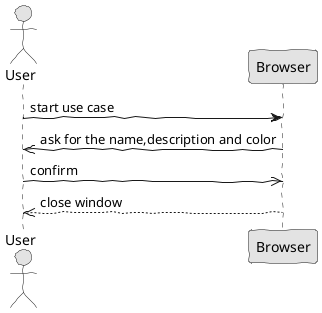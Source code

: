 @startuml  analysis.png
skinparam handwritten true
skinparam monochrome true
skinparam packageStyle rect
skinparam defaultFontName FG Virgil
skinparam shadowing false

actor User

User -> Browser : start use case
Browser ->> User : ask for the name,description and color
User ->> Browser : confirm
Browser -->> User : close window 

@enduml
